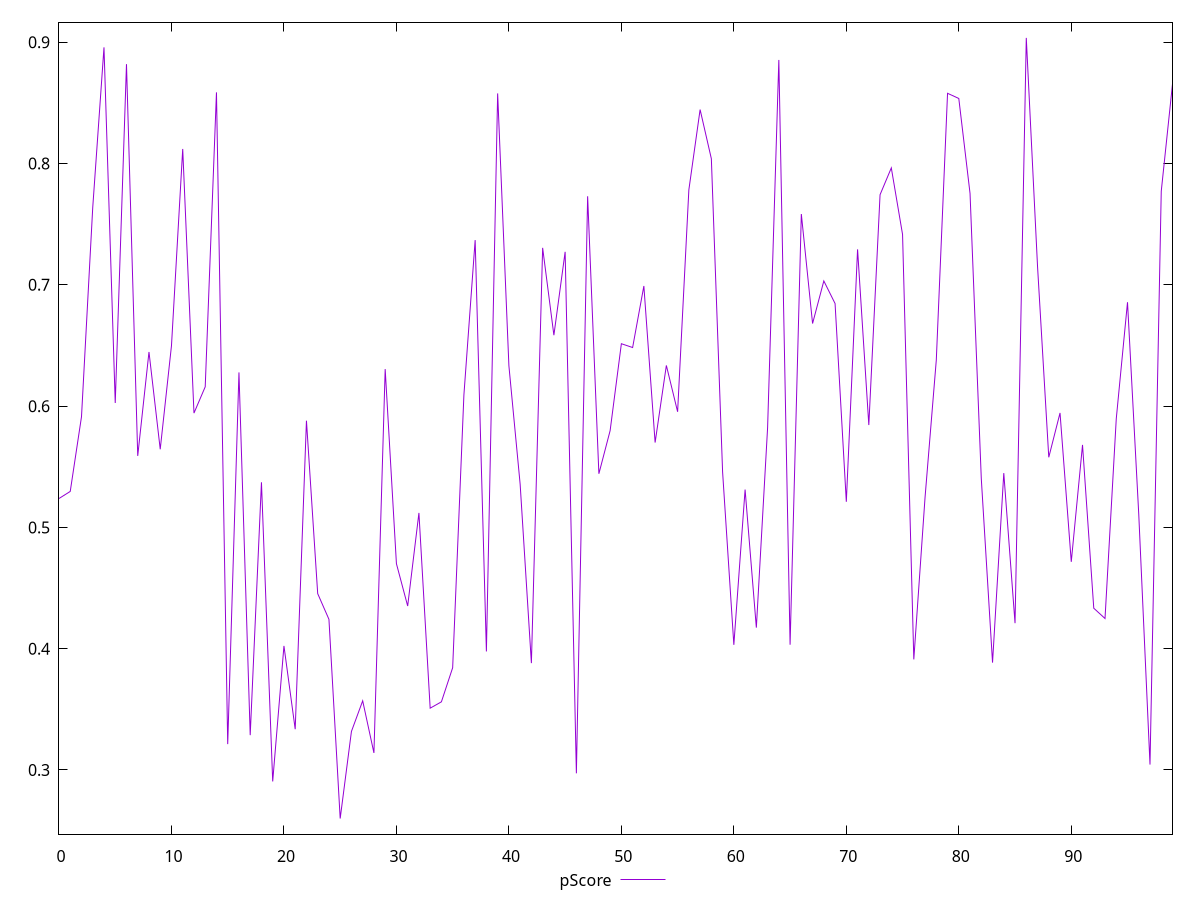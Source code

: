 reset

$pScore <<EOF
0 0.5238166615766366
1 0.5296881599346527
2 0.5912726098272758
3 0.7638138799043738
4 0.8958312290982665
5 0.6025873025987423
6 0.8819797282008088
7 0.5589665595293829
8 0.6446658864610284
9 0.5644398290326349
10 0.649846226359037
11 0.8120454203392384
12 0.5942445749418293
13 0.6159269818663136
14 0.8587233500557605
15 0.3212908335758149
16 0.627785710924118
17 0.3286787033369615
18 0.5372069438110316
19 0.29050246859372486
20 0.402246171665817
21 0.3335824800914732
22 0.5880117601810277
23 0.44539205408008103
24 0.42418655745513295
25 0.2599335486146328
26 0.3317415055255358
27 0.3569810914853333
28 0.31401823134843987
29 0.6305395628258371
30 0.47007024271176695
31 0.4351658100329556
32 0.5119236830644347
33 0.35093578079757054
34 0.35616457786206884
35 0.3842899017538392
36 0.6092451965892567
37 0.7369221292792321
38 0.39769641681751655
39 0.8578502473593854
40 0.6332974771023978
41 0.5356118140832122
42 0.38806270204689797
43 0.7305142062092269
44 0.6584991940097449
45 0.7272378165468764
46 0.29717846344437415
47 0.7730665994417621
48 0.5442212937149624
49 0.579796672998583
50 0.6514699677960761
51 0.6483295953576673
52 0.6990702928484307
53 0.5699653964818674
54 0.6335584877363174
55 0.5953367629271848
56 0.7783408638719919
57 0.844531079176333
58 0.8040010996423167
59 0.5456201378364252
60 0.4031716581673386
61 0.5311760638274443
62 0.41732163263206196
63 0.5821030221534131
64 0.885461793725183
65 0.40323688641115585
66 0.7583999676686093
67 0.6681175697811559
68 0.7032333428066182
69 0.6845944944993976
70 0.5211091187168886
71 0.7292648367517367
72 0.584409857386122
73 0.7743250443235801
74 0.7964391384459945
75 0.7415630816771983
76 0.39113531953689384
77 0.5247699032379509
78 0.6380323875450924
79 0.8579527036860684
80 0.8536886287392264
81 0.7753867855442219
82 0.5402225279039856
83 0.3885002371727623
84 0.544761492814549
85 0.421000432747846
86 0.9036404938978805
87 0.7153932433754848
88 0.5578132507821701
89 0.5943795580796896
90 0.4715933524932415
91 0.5680085157618731
92 0.4333447435703863
93 0.4248741193909722
94 0.5895478452231345
95 0.6856555454912048
96 0.5108241132706675
97 0.3044176398931356
98 0.7771784501111332
99 0.865599944500282
EOF

set key outside below
set xrange [0:99]
set yrange [0.24705940970896784:0.9165146328035454]
set trange [0.24705940970896784:0.9165146328035454]
set terminal svg size 640, 500 enhanced background rgb 'white'
set output "report_00015_2021-02-09T16-11-33.973Z/bootup-time/samples/pages/pScore/values.svg"

plot $pScore title "pScore" with line

reset
